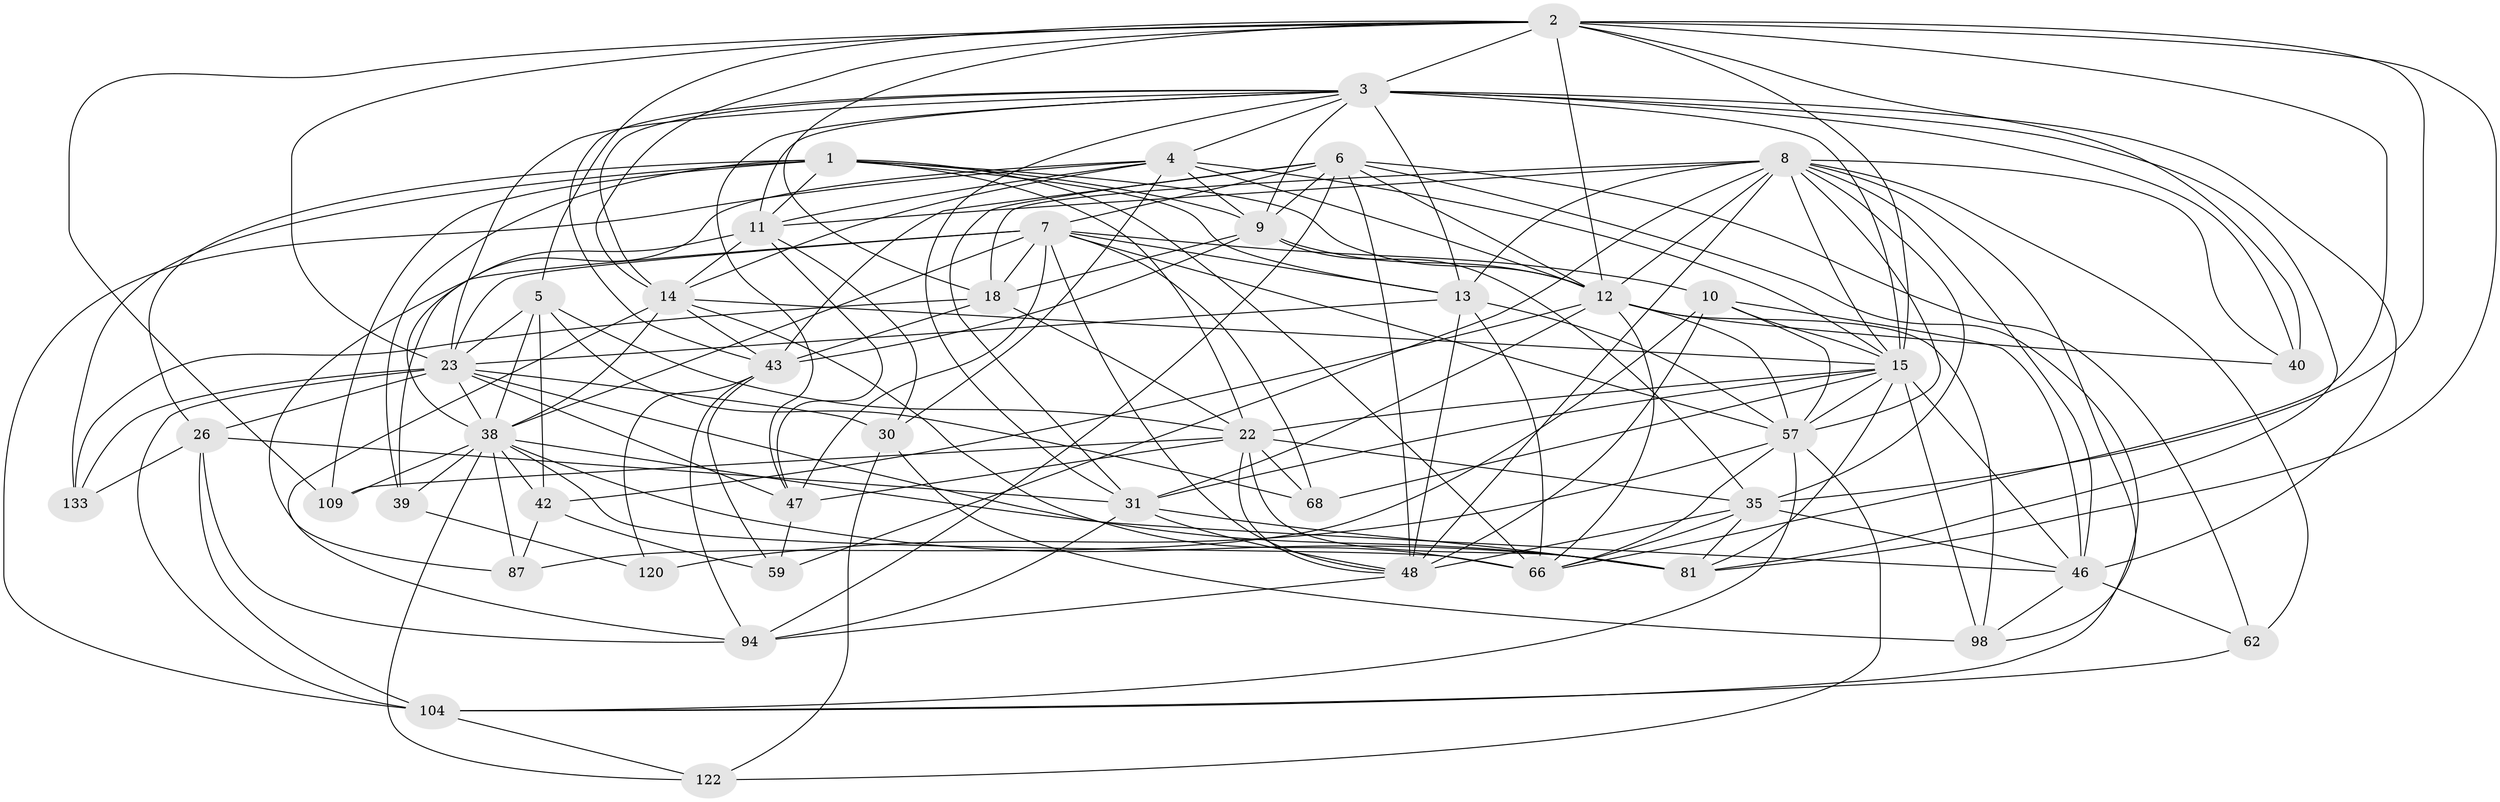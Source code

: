 // original degree distribution, {4: 1.0}
// Generated by graph-tools (version 1.1) at 2025/20/03/04/25 18:20:36]
// undirected, 44 vertices, 168 edges
graph export_dot {
graph [start="1"]
  node [color=gray90,style=filled];
  1 [super="+124+37"];
  2 [super="+20+36+86"];
  3 [super="+88+55"];
  4 [super="+83+91"];
  5 [super="+25"];
  6 [super="+127+115+33"];
  7 [super="+51+121+129"];
  8 [super="+27+41+17"];
  9 [super="+64+105+106"];
  10 [super="+19"];
  11 [super="+63+45"];
  12 [super="+29+16+71+118"];
  13 [super="+24+135+92"];
  14 [super="+119+32+80"];
  15 [super="+78+21+69+65"];
  18 [super="+52+90"];
  22 [super="+141+95+82"];
  23 [super="+34+113+28"];
  26 [super="+49+107"];
  30 [super="+140"];
  31 [super="+50+44"];
  35 [super="+76+56"];
  38 [super="+77+60+72"];
  39;
  40 [super="+132"];
  42 [super="+54"];
  43 [super="+108"];
  46 [super="+114"];
  47 [super="+96"];
  48 [super="+73+74"];
  57 [super="+100+61"];
  59;
  62;
  66 [super="+89+134+144"];
  68;
  81 [super="+126+111"];
  87;
  94 [super="+101"];
  98 [super="+112"];
  104 [super="+139"];
  109;
  120;
  122;
  133;
  1 -- 66 [weight=2];
  1 -- 11;
  1 -- 22;
  1 -- 12 [weight=2];
  1 -- 133;
  1 -- 39;
  1 -- 9;
  1 -- 109;
  1 -- 26;
  1 -- 13;
  2 -- 40 [weight=2];
  2 -- 15;
  2 -- 5;
  2 -- 14;
  2 -- 66;
  2 -- 3 [weight=2];
  2 -- 35;
  2 -- 81;
  2 -- 18;
  2 -- 23;
  2 -- 12;
  2 -- 109;
  3 -- 40 [weight=2];
  3 -- 43;
  3 -- 47;
  3 -- 13;
  3 -- 81;
  3 -- 14;
  3 -- 4;
  3 -- 9;
  3 -- 11;
  3 -- 46;
  3 -- 15;
  3 -- 23;
  3 -- 31;
  4 -- 104 [weight=2];
  4 -- 30;
  4 -- 9 [weight=2];
  4 -- 15;
  4 -- 14;
  4 -- 12 [weight=2];
  4 -- 38;
  4 -- 11;
  5 -- 23;
  5 -- 42;
  5 -- 68;
  5 -- 38;
  5 -- 22;
  6 -- 94;
  6 -- 62;
  6 -- 9 [weight=2];
  6 -- 43;
  6 -- 31;
  6 -- 12;
  6 -- 7;
  6 -- 104;
  6 -- 48;
  7 -- 68;
  7 -- 87;
  7 -- 18;
  7 -- 13 [weight=2];
  7 -- 23;
  7 -- 10;
  7 -- 47;
  7 -- 38;
  7 -- 57;
  7 -- 48;
  8 -- 62;
  8 -- 18 [weight=2];
  8 -- 35;
  8 -- 11;
  8 -- 12;
  8 -- 13;
  8 -- 46;
  8 -- 57 [weight=2];
  8 -- 59;
  8 -- 40;
  8 -- 98;
  8 -- 15;
  8 -- 48 [weight=2];
  9 -- 43;
  9 -- 12;
  9 -- 18;
  9 -- 35;
  10 -- 57;
  10 -- 15;
  10 -- 46;
  10 -- 48;
  10 -- 87;
  11 -- 30;
  11 -- 47;
  11 -- 39;
  11 -- 14;
  12 -- 98;
  12 -- 31;
  12 -- 57;
  12 -- 42;
  12 -- 40;
  12 -- 66;
  13 -- 66;
  13 -- 23;
  13 -- 48;
  13 -- 57 [weight=2];
  14 -- 38;
  14 -- 94;
  14 -- 15;
  14 -- 43;
  14 -- 66 [weight=2];
  15 -- 81;
  15 -- 98;
  15 -- 68;
  15 -- 46;
  15 -- 31;
  15 -- 22;
  15 -- 57 [weight=2];
  18 -- 43;
  18 -- 133;
  18 -- 22;
  22 -- 81;
  22 -- 109;
  22 -- 35 [weight=3];
  22 -- 48;
  22 -- 68;
  22 -- 47;
  23 -- 104;
  23 -- 26;
  23 -- 133;
  23 -- 30;
  23 -- 81;
  23 -- 38;
  23 -- 47;
  26 -- 104;
  26 -- 133;
  26 -- 94;
  26 -- 31;
  30 -- 98 [weight=2];
  30 -- 122;
  31 -- 94;
  31 -- 81;
  31 -- 48;
  35 -- 81;
  35 -- 66;
  35 -- 48;
  35 -- 46;
  38 -- 46;
  38 -- 122;
  38 -- 109;
  38 -- 42 [weight=2];
  38 -- 81;
  38 -- 66;
  38 -- 87;
  38 -- 39;
  39 -- 120;
  42 -- 59;
  42 -- 87;
  43 -- 94;
  43 -- 120;
  43 -- 59;
  46 -- 62;
  46 -- 98;
  47 -- 59;
  48 -- 94;
  57 -- 120 [weight=2];
  57 -- 104;
  57 -- 66;
  57 -- 122;
  62 -- 104;
  104 -- 122;
}
